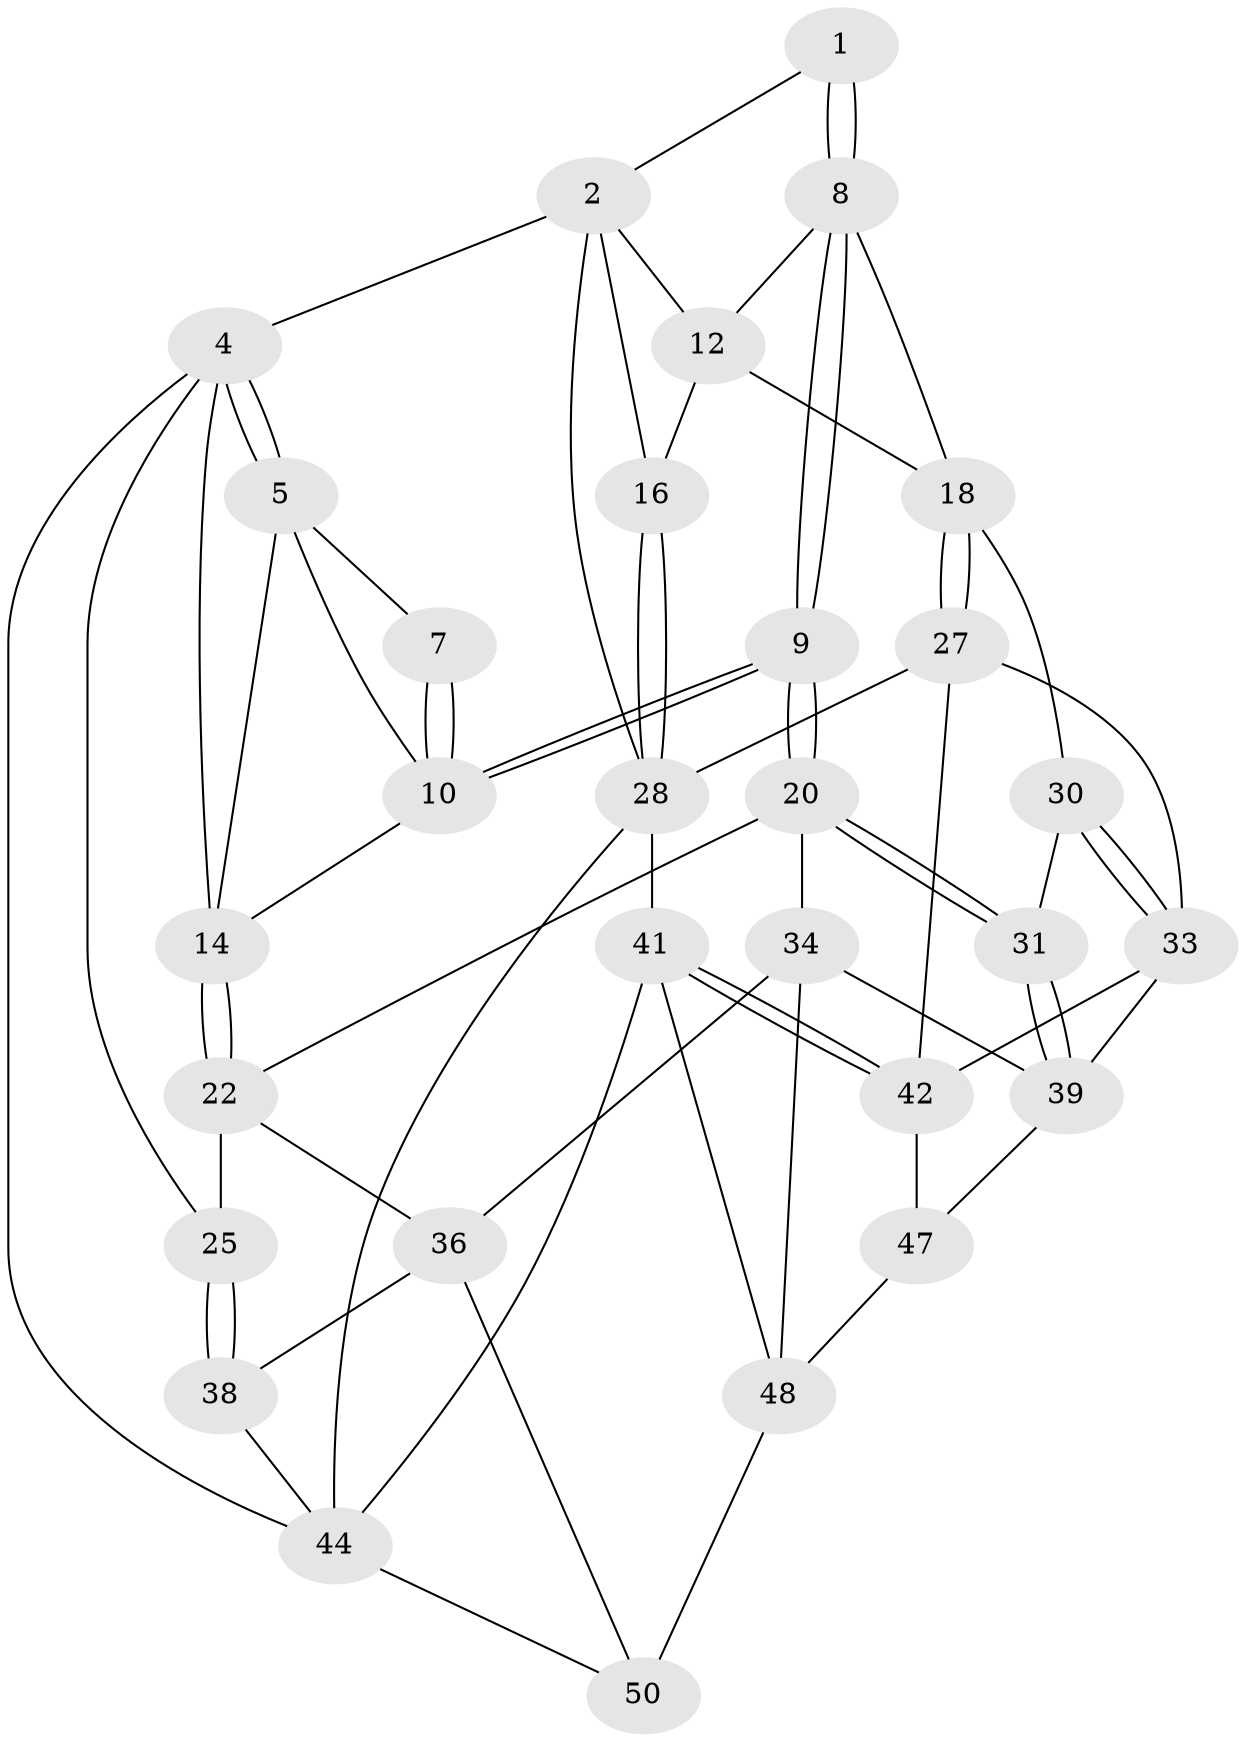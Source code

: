 // Generated by graph-tools (version 1.1) at 2025/24/03/03/25 07:24:34]
// undirected, 30 vertices, 70 edges
graph export_dot {
graph [start="1"]
  node [color=gray90,style=filled];
  1 [pos="+0.4026111842012368+0"];
  2 [pos="+0.7055115339801038+0",super="+3"];
  4 [pos="+0+0",super="+23"];
  5 [pos="+0+0",super="+6"];
  7 [pos="+0.3971641974283614+0"];
  8 [pos="+0.6114408375232939+0.36534138963990515",super="+13"];
  9 [pos="+0.5344161947804493+0.4093204305688529"];
  10 [pos="+0.3559154427139973+0.16794265014498846",super="+11"];
  12 [pos="+0.6824904168505825+0.2318673788173317",super="+17"];
  14 [pos="+0.17412549813301062+0.31789425275720234",super="+15"];
  16 [pos="+1+0.16127417699576932"];
  18 [pos="+0.8940066799083521+0.4278412127203377",super="+19"];
  20 [pos="+0.5342843670651571+0.40954411565014665",super="+21"];
  22 [pos="+0.22277124256204742+0.42696422293608455",super="+24"];
  25 [pos="+0.05478693209901298+0.5349790041001578",super="+26"];
  27 [pos="+0.9630117347801136+0.43339560366344765",super="+32"];
  28 [pos="+1+0.3635406807346609",super="+29"];
  30 [pos="+0.7745330561558205+0.6325834278343668"];
  31 [pos="+0.6232171090400793+0.5589382713790582"];
  33 [pos="+0.7857857122509695+0.6560226330528471",super="+45"];
  34 [pos="+0.45875247036815364+0.5283114405488537",super="+35"];
  36 [pos="+0.25849861955091813+0.714418205270543",super="+37"];
  38 [pos="+0.19798459624557424+0.7396845632735559",super="+43"];
  39 [pos="+0.6127298082324488+0.6891820008169033",super="+40"];
  41 [pos="+1+1",super="+52"];
  42 [pos="+0.9987459360787785+1",super="+46"];
  44 [pos="+0+1",super="+51"];
  47 [pos="+0.5513988307867929+0.7542230585831006"];
  48 [pos="+0.4997792739599852+0.7888176403563113",super="+49"];
  50 [pos="+0.27906536184703506+0.8122183198714316"];
  1 -- 2;
  1 -- 8;
  1 -- 8;
  2 -- 12;
  2 -- 16;
  2 -- 4;
  2 -- 28;
  4 -- 5;
  4 -- 5;
  4 -- 44;
  4 -- 25;
  4 -- 14;
  5 -- 10;
  5 -- 7;
  5 -- 14;
  7 -- 10;
  7 -- 10;
  8 -- 9;
  8 -- 9;
  8 -- 12;
  8 -- 18;
  9 -- 10;
  9 -- 10;
  9 -- 20;
  9 -- 20;
  10 -- 14;
  12 -- 16;
  12 -- 18;
  14 -- 22;
  14 -- 22;
  16 -- 28;
  16 -- 28;
  18 -- 27;
  18 -- 27;
  18 -- 30;
  20 -- 31;
  20 -- 31;
  20 -- 34;
  20 -- 22;
  22 -- 25;
  22 -- 36;
  25 -- 38 [weight=2];
  25 -- 38;
  27 -- 28;
  27 -- 33;
  27 -- 42;
  28 -- 41;
  28 -- 44;
  30 -- 31;
  30 -- 33;
  30 -- 33;
  31 -- 39;
  31 -- 39;
  33 -- 39;
  33 -- 42;
  34 -- 48;
  34 -- 36;
  34 -- 39;
  36 -- 50;
  36 -- 38;
  38 -- 44;
  39 -- 47;
  41 -- 42;
  41 -- 42;
  41 -- 44;
  41 -- 48;
  42 -- 47;
  44 -- 50;
  47 -- 48;
  48 -- 50;
}
